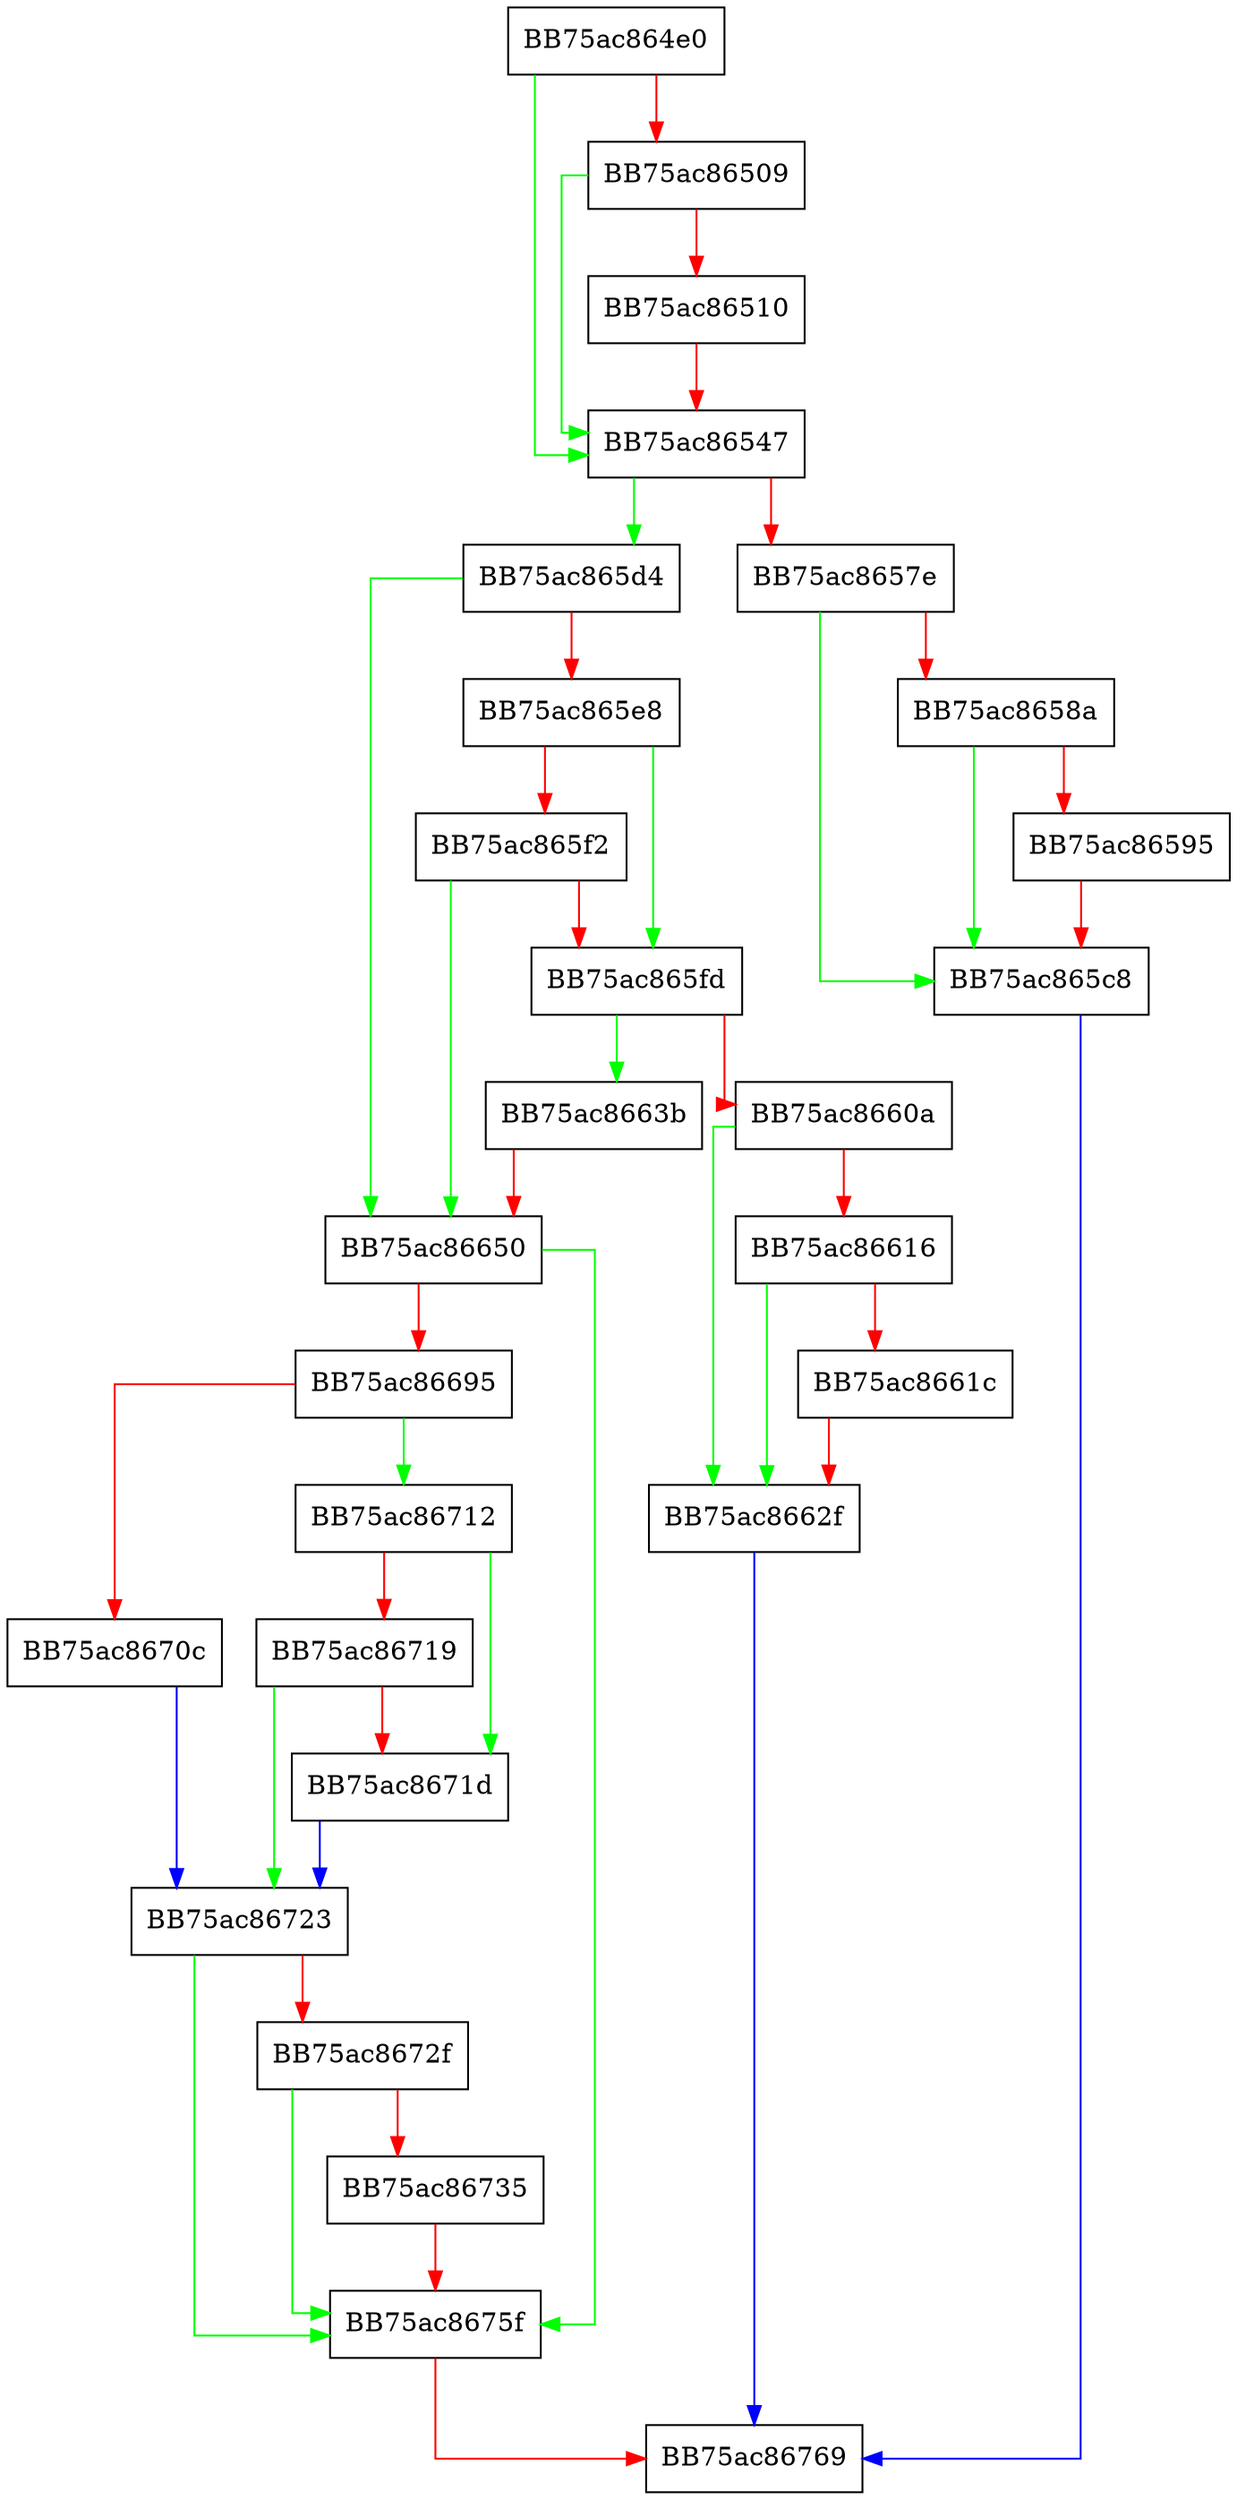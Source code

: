 digraph Execute {
  node [shape="box"];
  graph [splines=ortho];
  BB75ac864e0 -> BB75ac86547 [color="green"];
  BB75ac864e0 -> BB75ac86509 [color="red"];
  BB75ac86509 -> BB75ac86547 [color="green"];
  BB75ac86509 -> BB75ac86510 [color="red"];
  BB75ac86510 -> BB75ac86547 [color="red"];
  BB75ac86547 -> BB75ac865d4 [color="green"];
  BB75ac86547 -> BB75ac8657e [color="red"];
  BB75ac8657e -> BB75ac865c8 [color="green"];
  BB75ac8657e -> BB75ac8658a [color="red"];
  BB75ac8658a -> BB75ac865c8 [color="green"];
  BB75ac8658a -> BB75ac86595 [color="red"];
  BB75ac86595 -> BB75ac865c8 [color="red"];
  BB75ac865c8 -> BB75ac86769 [color="blue"];
  BB75ac865d4 -> BB75ac86650 [color="green"];
  BB75ac865d4 -> BB75ac865e8 [color="red"];
  BB75ac865e8 -> BB75ac865fd [color="green"];
  BB75ac865e8 -> BB75ac865f2 [color="red"];
  BB75ac865f2 -> BB75ac86650 [color="green"];
  BB75ac865f2 -> BB75ac865fd [color="red"];
  BB75ac865fd -> BB75ac8663b [color="green"];
  BB75ac865fd -> BB75ac8660a [color="red"];
  BB75ac8660a -> BB75ac8662f [color="green"];
  BB75ac8660a -> BB75ac86616 [color="red"];
  BB75ac86616 -> BB75ac8662f [color="green"];
  BB75ac86616 -> BB75ac8661c [color="red"];
  BB75ac8661c -> BB75ac8662f [color="red"];
  BB75ac8662f -> BB75ac86769 [color="blue"];
  BB75ac8663b -> BB75ac86650 [color="red"];
  BB75ac86650 -> BB75ac8675f [color="green"];
  BB75ac86650 -> BB75ac86695 [color="red"];
  BB75ac86695 -> BB75ac86712 [color="green"];
  BB75ac86695 -> BB75ac8670c [color="red"];
  BB75ac8670c -> BB75ac86723 [color="blue"];
  BB75ac86712 -> BB75ac8671d [color="green"];
  BB75ac86712 -> BB75ac86719 [color="red"];
  BB75ac86719 -> BB75ac86723 [color="green"];
  BB75ac86719 -> BB75ac8671d [color="red"];
  BB75ac8671d -> BB75ac86723 [color="blue"];
  BB75ac86723 -> BB75ac8675f [color="green"];
  BB75ac86723 -> BB75ac8672f [color="red"];
  BB75ac8672f -> BB75ac8675f [color="green"];
  BB75ac8672f -> BB75ac86735 [color="red"];
  BB75ac86735 -> BB75ac8675f [color="red"];
  BB75ac8675f -> BB75ac86769 [color="red"];
}